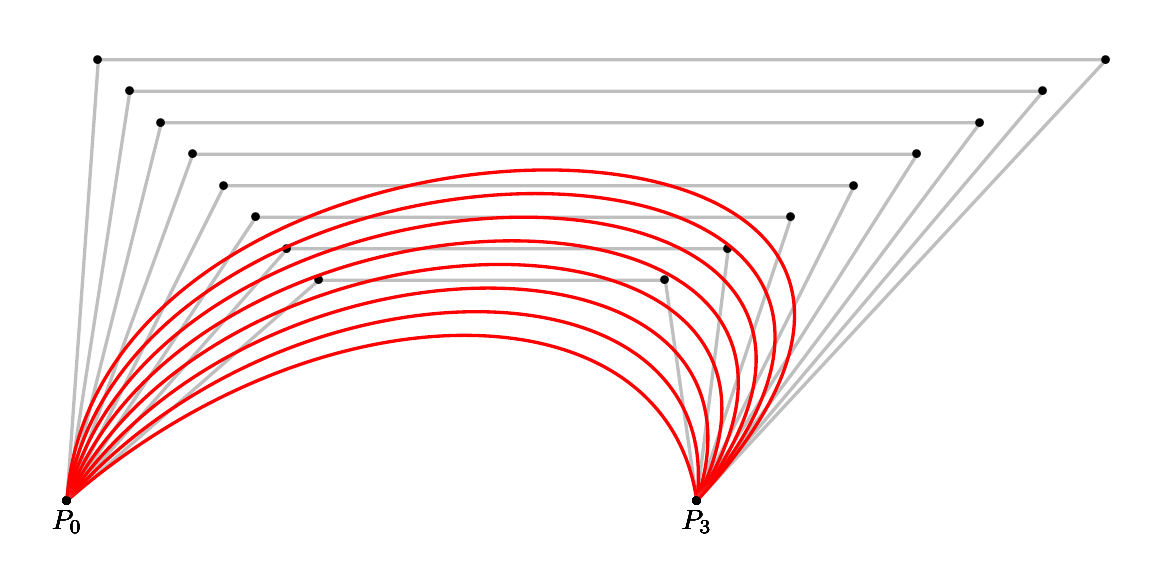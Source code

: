 ﻿\begin{tikzpicture}[scale=2]
\tikzset{
line/.style = {
 very thick
},
vector/.style = {
thick,-latex
},
dot/.style = {
insert path={
  node[scale=3]{.}
}
}
}
% la courbe
\path
  (0,0) coordinate (P0)
  (1,2) coordinate (P1)
  (	2.8,1.4)  coordinate (P2)
  (4,0) coordinate (P3)
;

\foreach \k in {-0.6,-0.4,...,1}{

    \path
      (1-\k,2+\k) coordinate (P1)
      (5+2*\k,2+\k) coordinate (P2)
    ;
    \draw[gray!50, line]
      (P0)  -- (P1) -- (P2) -- (P3)
    ;
    \draw[red, line]
      (P0)  .. controls (P1) and (P2) .. (P3)
    ;
    
    \path
      (P0) [dot] node[below]{$P_0$}
      (P1) [dot] node[above]{}
      (P2) [dot] node[above]{}
      (P3) [dot] node[below]{$P_3$}
    ;
}
\end{tikzpicture}